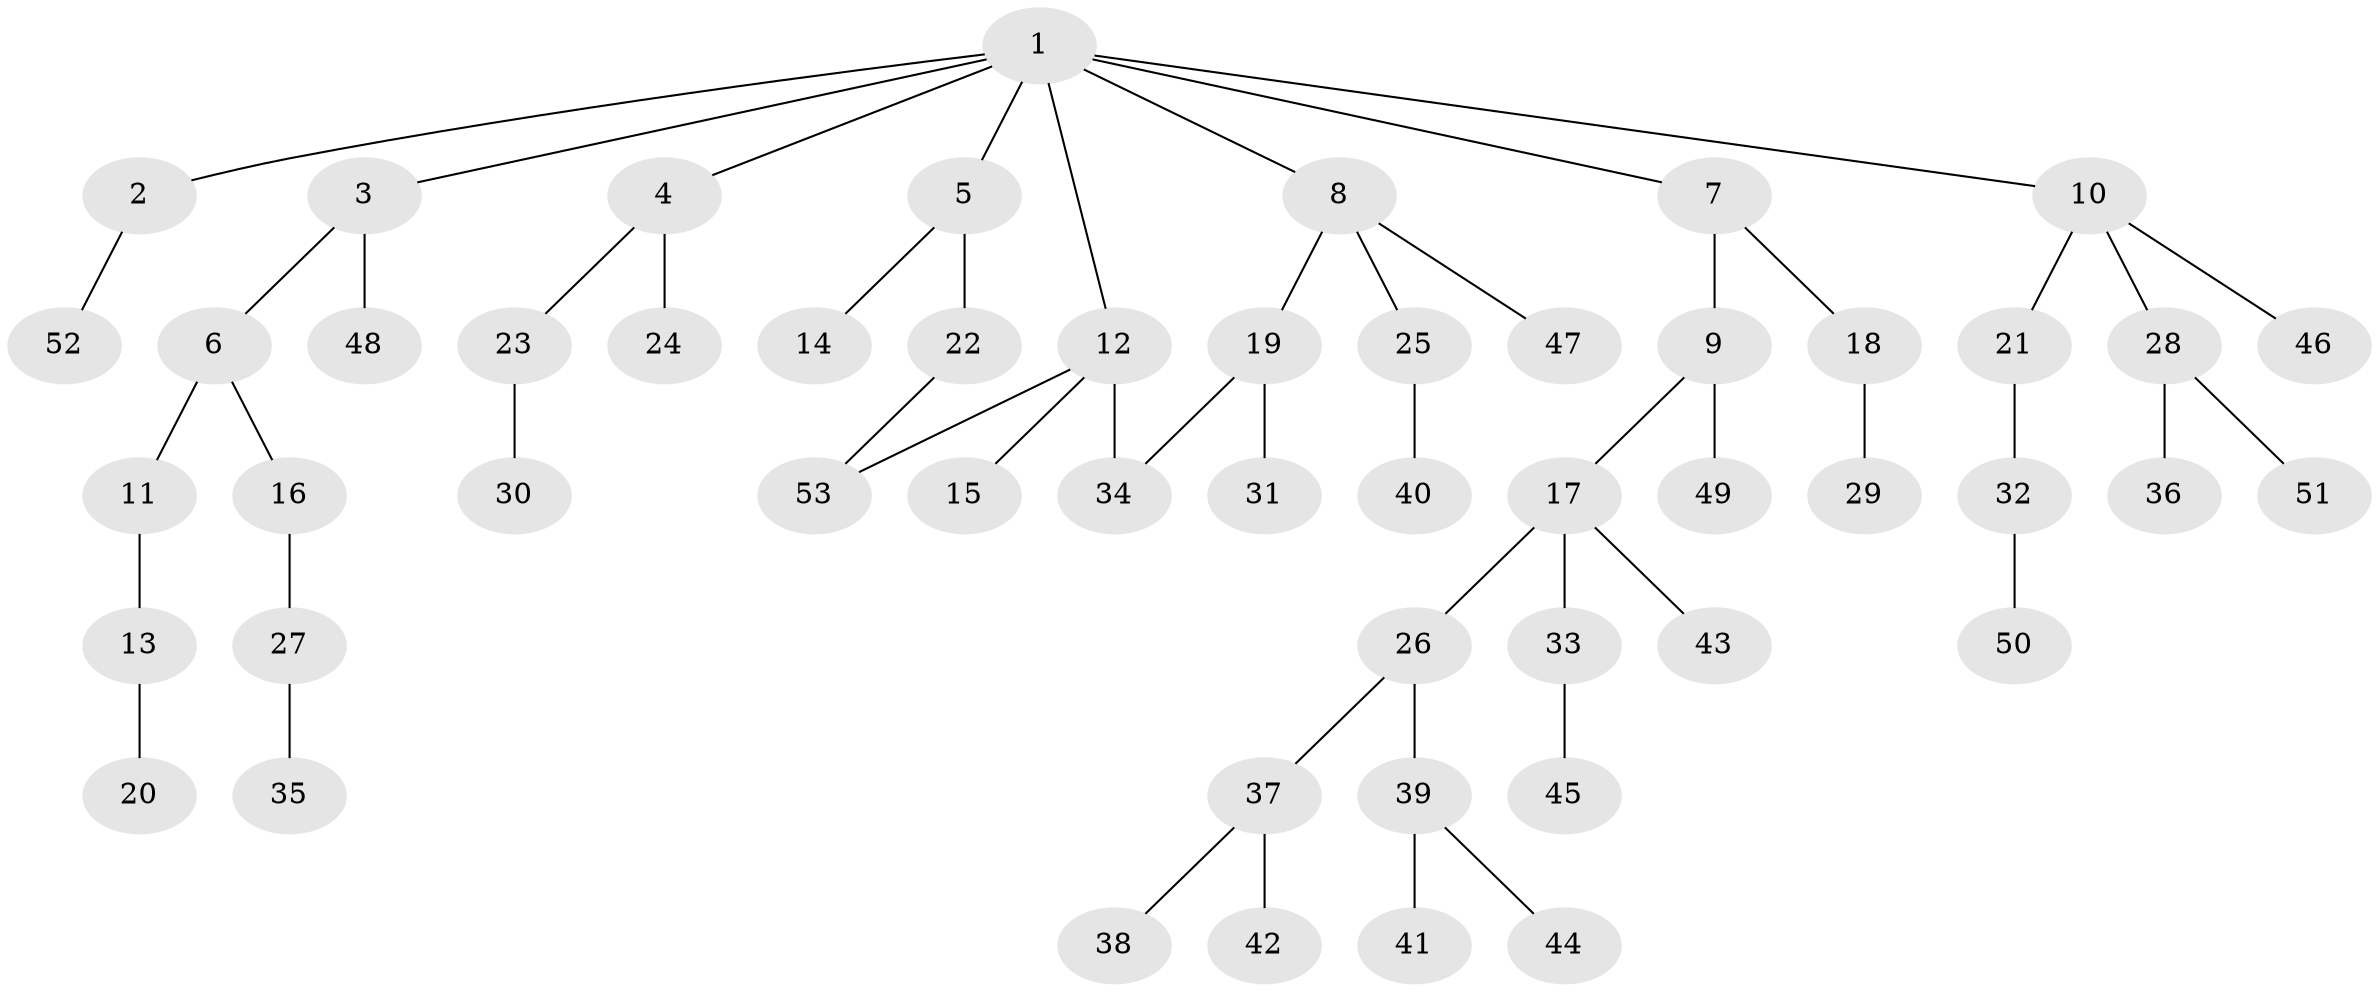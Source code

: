// coarse degree distribution, {9: 0.029411764705882353, 1: 0.5588235294117647, 4: 0.14705882352941177, 2: 0.20588235294117646, 3: 0.029411764705882353, 5: 0.029411764705882353}
// Generated by graph-tools (version 1.1) at 2025/41/03/06/25 10:41:27]
// undirected, 53 vertices, 54 edges
graph export_dot {
graph [start="1"]
  node [color=gray90,style=filled];
  1;
  2;
  3;
  4;
  5;
  6;
  7;
  8;
  9;
  10;
  11;
  12;
  13;
  14;
  15;
  16;
  17;
  18;
  19;
  20;
  21;
  22;
  23;
  24;
  25;
  26;
  27;
  28;
  29;
  30;
  31;
  32;
  33;
  34;
  35;
  36;
  37;
  38;
  39;
  40;
  41;
  42;
  43;
  44;
  45;
  46;
  47;
  48;
  49;
  50;
  51;
  52;
  53;
  1 -- 2;
  1 -- 3;
  1 -- 4;
  1 -- 5;
  1 -- 7;
  1 -- 8;
  1 -- 10;
  1 -- 12;
  2 -- 52;
  3 -- 6;
  3 -- 48;
  4 -- 23;
  4 -- 24;
  5 -- 14;
  5 -- 22;
  6 -- 11;
  6 -- 16;
  7 -- 9;
  7 -- 18;
  8 -- 19;
  8 -- 25;
  8 -- 47;
  9 -- 17;
  9 -- 49;
  10 -- 21;
  10 -- 28;
  10 -- 46;
  11 -- 13;
  12 -- 15;
  12 -- 53;
  12 -- 34;
  13 -- 20;
  16 -- 27;
  17 -- 26;
  17 -- 33;
  17 -- 43;
  18 -- 29;
  19 -- 31;
  19 -- 34;
  21 -- 32;
  22 -- 53;
  23 -- 30;
  25 -- 40;
  26 -- 37;
  26 -- 39;
  27 -- 35;
  28 -- 36;
  28 -- 51;
  32 -- 50;
  33 -- 45;
  37 -- 38;
  37 -- 42;
  39 -- 41;
  39 -- 44;
}

